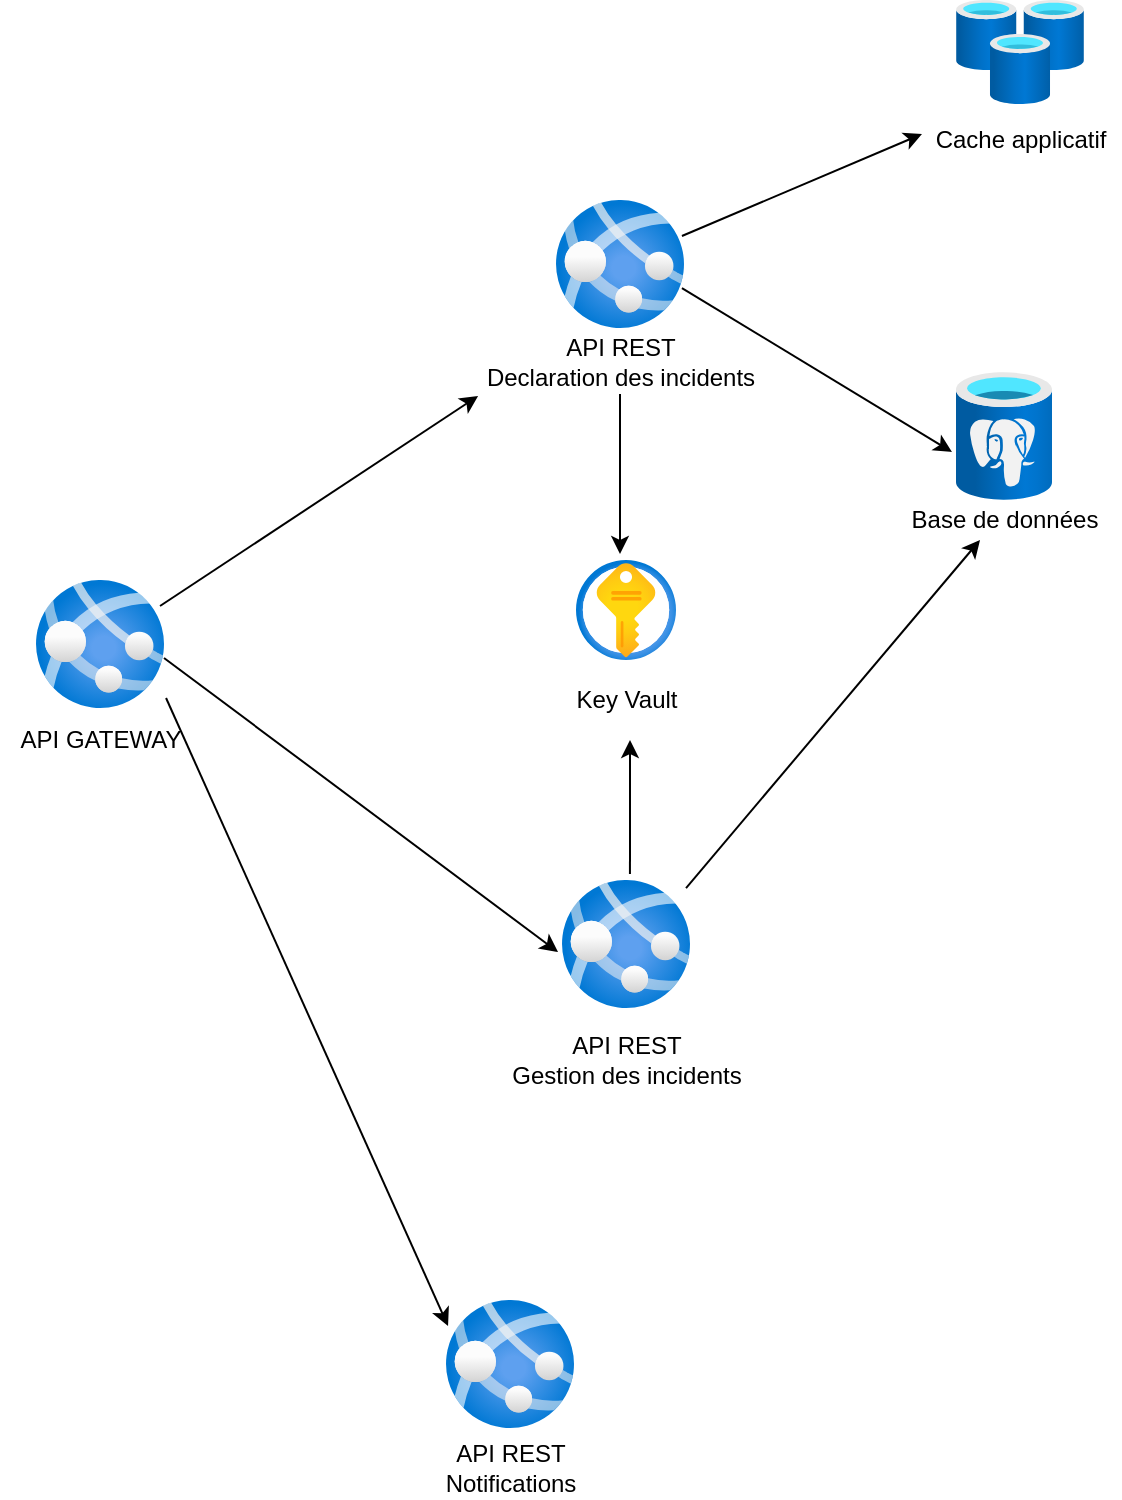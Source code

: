 <mxfile version="17.4.6" type="github">
  <diagram id="MUe_7tEqlM8Tur37jBV4" name="Page-1">
    <mxGraphModel dx="1314" dy="720" grid="1" gridSize="10" guides="1" tooltips="1" connect="1" arrows="1" fold="1" page="1" pageScale="1" pageWidth="827" pageHeight="1169" math="0" shadow="0">
      <root>
        <mxCell id="0" />
        <mxCell id="1" parent="0" />
        <mxCell id="R5yYeq5rTKoGb3tg502u-1" value="" style="aspect=fixed;html=1;points=[];align=center;image;fontSize=12;image=img/lib/azure2/app_services/App_Services.svg;" parent="1" vertex="1">
          <mxGeometry x="240" y="400" width="64" height="64" as="geometry" />
        </mxCell>
        <mxCell id="R5yYeq5rTKoGb3tg502u-2" value="" style="aspect=fixed;html=1;points=[];align=center;image;fontSize=12;image=img/lib/azure2/app_services/App_Services.svg;" parent="1" vertex="1">
          <mxGeometry x="500" y="210" width="64" height="64" as="geometry" />
        </mxCell>
        <mxCell id="R5yYeq5rTKoGb3tg502u-3" value="" style="aspect=fixed;html=1;points=[];align=center;image;fontSize=12;image=img/lib/azure2/app_services/App_Services.svg;" parent="1" vertex="1">
          <mxGeometry x="503" y="550" width="64" height="64" as="geometry" />
        </mxCell>
        <mxCell id="R5yYeq5rTKoGb3tg502u-4" value="" style="aspect=fixed;html=1;points=[];align=center;image;fontSize=12;image=img/lib/azure2/app_services/App_Services.svg;" parent="1" vertex="1">
          <mxGeometry x="445" y="760" width="64" height="64" as="geometry" />
        </mxCell>
        <mxCell id="R5yYeq5rTKoGb3tg502u-5" value="" style="aspect=fixed;html=1;points=[];align=center;image;fontSize=12;image=img/lib/azure2/databases/Azure_Database_PostgreSQL_Server.svg;" parent="1" vertex="1">
          <mxGeometry x="700" y="296" width="48" height="64" as="geometry" />
        </mxCell>
        <mxCell id="R5yYeq5rTKoGb3tg502u-6" value="" style="aspect=fixed;html=1;points=[];align=center;image;fontSize=12;image=img/lib/azure2/databases/Cache_Redis.svg;" parent="1" vertex="1">
          <mxGeometry x="700" y="110" width="64" height="52" as="geometry" />
        </mxCell>
        <mxCell id="R5yYeq5rTKoGb3tg502u-7" value="" style="aspect=fixed;html=1;points=[];align=center;image;fontSize=12;image=img/lib/azure2/security/Key_Vaults.svg;" parent="1" vertex="1">
          <mxGeometry x="510" y="390" width="50" height="50" as="geometry" />
        </mxCell>
        <mxCell id="R5yYeq5rTKoGb3tg502u-8" value="API GATEWAY" style="text;html=1;align=center;verticalAlign=middle;resizable=0;points=[];autosize=1;strokeColor=none;fillColor=none;" parent="1" vertex="1">
          <mxGeometry x="222" y="470" width="100" height="20" as="geometry" />
        </mxCell>
        <mxCell id="R5yYeq5rTKoGb3tg502u-9" value="API REST&lt;br&gt;Notifications" style="text;html=1;align=center;verticalAlign=middle;resizable=0;points=[];autosize=1;strokeColor=none;fillColor=none;" parent="1" vertex="1">
          <mxGeometry x="437" y="829" width="80" height="30" as="geometry" />
        </mxCell>
        <mxCell id="R5yYeq5rTKoGb3tg502u-10" value="API REST&lt;br&gt;Gestion des incidents" style="text;html=1;align=center;verticalAlign=middle;resizable=0;points=[];autosize=1;strokeColor=none;fillColor=none;" parent="1" vertex="1">
          <mxGeometry x="470" y="625" width="130" height="30" as="geometry" />
        </mxCell>
        <mxCell id="R5yYeq5rTKoGb3tg502u-11" value="API REST&lt;br&gt;Declaration des incidents" style="text;html=1;align=center;verticalAlign=middle;resizable=0;points=[];autosize=1;strokeColor=none;fillColor=none;" parent="1" vertex="1">
          <mxGeometry x="457" y="276" width="150" height="30" as="geometry" />
        </mxCell>
        <mxCell id="R5yYeq5rTKoGb3tg502u-12" value="Cache applicatif" style="text;html=1;align=center;verticalAlign=middle;resizable=0;points=[];autosize=1;strokeColor=none;fillColor=none;" parent="1" vertex="1">
          <mxGeometry x="682" y="170" width="100" height="20" as="geometry" />
        </mxCell>
        <mxCell id="R5yYeq5rTKoGb3tg502u-13" value="Base de données" style="text;html=1;align=center;verticalAlign=middle;resizable=0;points=[];autosize=1;strokeColor=none;fillColor=none;" parent="1" vertex="1">
          <mxGeometry x="669" y="360" width="110" height="20" as="geometry" />
        </mxCell>
        <mxCell id="R5yYeq5rTKoGb3tg502u-14" value="" style="endArrow=classic;html=1;rounded=0;entryX=-0.031;entryY=0.563;entryDx=0;entryDy=0;entryPerimeter=0;exitX=1;exitY=0.609;exitDx=0;exitDy=0;exitPerimeter=0;" parent="1" source="R5yYeq5rTKoGb3tg502u-1" target="R5yYeq5rTKoGb3tg502u-3" edge="1">
          <mxGeometry width="50" height="50" relative="1" as="geometry">
            <mxPoint x="310" y="430" as="sourcePoint" />
            <mxPoint x="460" y="430" as="targetPoint" />
          </mxGeometry>
        </mxCell>
        <mxCell id="R5yYeq5rTKoGb3tg502u-15" value="" style="endArrow=classic;html=1;rounded=0;exitX=0.969;exitY=0.063;exitDx=0;exitDy=0;exitPerimeter=0;entryX=0.391;entryY=1;entryDx=0;entryDy=0;entryPerimeter=0;" parent="1" source="R5yYeq5rTKoGb3tg502u-3" target="R5yYeq5rTKoGb3tg502u-13" edge="1">
          <mxGeometry width="50" height="50" relative="1" as="geometry">
            <mxPoint x="540" y="430" as="sourcePoint" />
            <mxPoint x="680" y="340" as="targetPoint" />
          </mxGeometry>
        </mxCell>
        <mxCell id="R5yYeq5rTKoGb3tg502u-16" value="" style="endArrow=classic;html=1;rounded=0;entryX=-0.042;entryY=0.625;entryDx=0;entryDy=0;entryPerimeter=0;exitX=0.984;exitY=0.688;exitDx=0;exitDy=0;exitPerimeter=0;" parent="1" source="R5yYeq5rTKoGb3tg502u-2" target="R5yYeq5rTKoGb3tg502u-5" edge="1">
          <mxGeometry width="50" height="50" relative="1" as="geometry">
            <mxPoint x="550" y="270" as="sourcePoint" />
            <mxPoint x="680" y="320" as="targetPoint" />
          </mxGeometry>
        </mxCell>
        <mxCell id="R5yYeq5rTKoGb3tg502u-17" value="" style="endArrow=classic;html=1;rounded=0;exitX=0.984;exitY=0.281;exitDx=0;exitDy=0;exitPerimeter=0;entryX=0.01;entryY=0.35;entryDx=0;entryDy=0;entryPerimeter=0;" parent="1" source="R5yYeq5rTKoGb3tg502u-2" target="R5yYeq5rTKoGb3tg502u-12" edge="1">
          <mxGeometry width="50" height="50" relative="1" as="geometry">
            <mxPoint x="570" y="230" as="sourcePoint" />
            <mxPoint x="670" y="190" as="targetPoint" />
          </mxGeometry>
        </mxCell>
        <mxCell id="R5yYeq5rTKoGb3tg502u-18" value="" style="endArrow=classic;html=1;rounded=0;entryX=0.016;entryY=0.203;entryDx=0;entryDy=0;entryPerimeter=0;exitX=1.016;exitY=0.922;exitDx=0;exitDy=0;exitPerimeter=0;" parent="1" source="R5yYeq5rTKoGb3tg502u-1" target="R5yYeq5rTKoGb3tg502u-4" edge="1">
          <mxGeometry width="50" height="50" relative="1" as="geometry">
            <mxPoint x="310" y="440" as="sourcePoint" />
            <mxPoint x="450" y="680" as="targetPoint" />
          </mxGeometry>
        </mxCell>
        <mxCell id="R5yYeq5rTKoGb3tg502u-19" value="" style="endArrow=classic;html=1;rounded=0;exitX=0.969;exitY=0.203;exitDx=0;exitDy=0;exitPerimeter=0;entryX=0.027;entryY=1.067;entryDx=0;entryDy=0;entryPerimeter=0;" parent="1" source="R5yYeq5rTKoGb3tg502u-1" target="R5yYeq5rTKoGb3tg502u-11" edge="1">
          <mxGeometry width="50" height="50" relative="1" as="geometry">
            <mxPoint x="310" y="410" as="sourcePoint" />
            <mxPoint x="540" y="360" as="targetPoint" />
          </mxGeometry>
        </mxCell>
        <mxCell id="R5yYeq5rTKoGb3tg502u-20" value="Key Vault" style="text;html=1;align=center;verticalAlign=middle;resizable=0;points=[];autosize=1;strokeColor=none;fillColor=none;" parent="1" vertex="1">
          <mxGeometry x="500" y="450" width="70" height="20" as="geometry" />
        </mxCell>
        <mxCell id="R5yYeq5rTKoGb3tg502u-21" value="" style="endArrow=classic;html=1;rounded=0;exitX=0.5;exitY=1.033;exitDx=0;exitDy=0;exitPerimeter=0;entryX=0.44;entryY=-0.06;entryDx=0;entryDy=0;entryPerimeter=0;" parent="1" source="R5yYeq5rTKoGb3tg502u-11" target="R5yYeq5rTKoGb3tg502u-7" edge="1">
          <mxGeometry width="50" height="50" relative="1" as="geometry">
            <mxPoint x="450" y="450" as="sourcePoint" />
            <mxPoint x="500" y="400" as="targetPoint" />
          </mxGeometry>
        </mxCell>
        <mxCell id="R5yYeq5rTKoGb3tg502u-22" value="" style="endArrow=classic;html=1;rounded=0;exitX=0.531;exitY=-0.047;exitDx=0;exitDy=0;exitPerimeter=0;" parent="1" source="R5yYeq5rTKoGb3tg502u-3" edge="1">
          <mxGeometry width="50" height="50" relative="1" as="geometry">
            <mxPoint x="450" y="450" as="sourcePoint" />
            <mxPoint x="537" y="480" as="targetPoint" />
          </mxGeometry>
        </mxCell>
      </root>
    </mxGraphModel>
  </diagram>
</mxfile>
